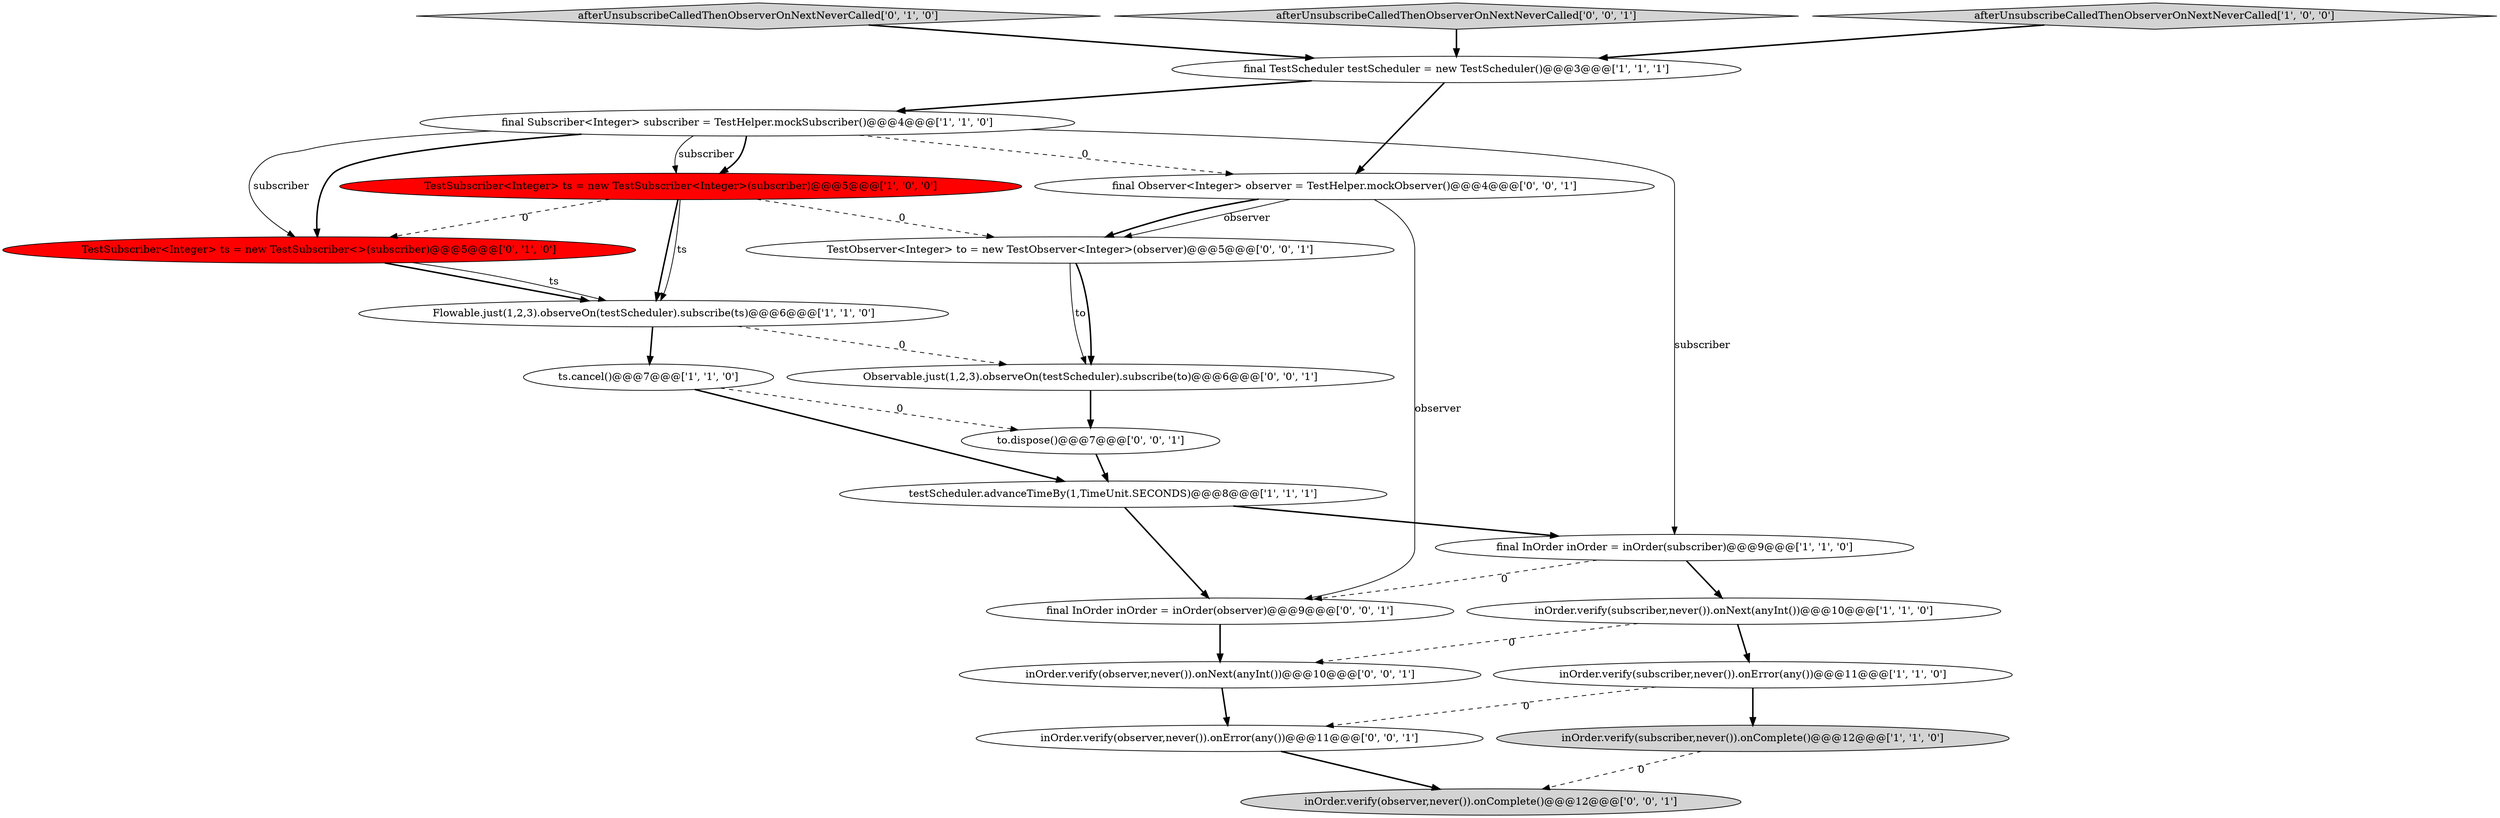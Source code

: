 digraph {
11 [style = filled, label = "afterUnsubscribeCalledThenObserverOnNextNeverCalled['0', '1', '0']", fillcolor = lightgray, shape = diamond image = "AAA0AAABBB2BBB"];
10 [style = filled, label = "testScheduler.advanceTimeBy(1,TimeUnit.SECONDS)@@@8@@@['1', '1', '1']", fillcolor = white, shape = ellipse image = "AAA0AAABBB1BBB"];
7 [style = filled, label = "inOrder.verify(subscriber,never()).onError(any())@@@11@@@['1', '1', '0']", fillcolor = white, shape = ellipse image = "AAA0AAABBB1BBB"];
16 [style = filled, label = "final InOrder inOrder = inOrder(observer)@@@9@@@['0', '0', '1']", fillcolor = white, shape = ellipse image = "AAA0AAABBB3BBB"];
1 [style = filled, label = "ts.cancel()@@@7@@@['1', '1', '0']", fillcolor = white, shape = ellipse image = "AAA0AAABBB1BBB"];
0 [style = filled, label = "final TestScheduler testScheduler = new TestScheduler()@@@3@@@['1', '1', '1']", fillcolor = white, shape = ellipse image = "AAA0AAABBB1BBB"];
9 [style = filled, label = "inOrder.verify(subscriber,never()).onComplete()@@@12@@@['1', '1', '0']", fillcolor = lightgray, shape = ellipse image = "AAA0AAABBB1BBB"];
12 [style = filled, label = "TestSubscriber<Integer> ts = new TestSubscriber<>(subscriber)@@@5@@@['0', '1', '0']", fillcolor = red, shape = ellipse image = "AAA1AAABBB2BBB"];
15 [style = filled, label = "inOrder.verify(observer,never()).onNext(anyInt())@@@10@@@['0', '0', '1']", fillcolor = white, shape = ellipse image = "AAA0AAABBB3BBB"];
5 [style = filled, label = "inOrder.verify(subscriber,never()).onNext(anyInt())@@@10@@@['1', '1', '0']", fillcolor = white, shape = ellipse image = "AAA0AAABBB1BBB"];
19 [style = filled, label = "inOrder.verify(observer,never()).onComplete()@@@12@@@['0', '0', '1']", fillcolor = lightgray, shape = ellipse image = "AAA0AAABBB3BBB"];
18 [style = filled, label = "afterUnsubscribeCalledThenObserverOnNextNeverCalled['0', '0', '1']", fillcolor = lightgray, shape = diamond image = "AAA0AAABBB3BBB"];
8 [style = filled, label = "Flowable.just(1,2,3).observeOn(testScheduler).subscribe(ts)@@@6@@@['1', '1', '0']", fillcolor = white, shape = ellipse image = "AAA0AAABBB1BBB"];
21 [style = filled, label = "TestObserver<Integer> to = new TestObserver<Integer>(observer)@@@5@@@['0', '0', '1']", fillcolor = white, shape = ellipse image = "AAA0AAABBB3BBB"];
20 [style = filled, label = "final Observer<Integer> observer = TestHelper.mockObserver()@@@4@@@['0', '0', '1']", fillcolor = white, shape = ellipse image = "AAA0AAABBB3BBB"];
3 [style = filled, label = "TestSubscriber<Integer> ts = new TestSubscriber<Integer>(subscriber)@@@5@@@['1', '0', '0']", fillcolor = red, shape = ellipse image = "AAA1AAABBB1BBB"];
2 [style = filled, label = "afterUnsubscribeCalledThenObserverOnNextNeverCalled['1', '0', '0']", fillcolor = lightgray, shape = diamond image = "AAA0AAABBB1BBB"];
13 [style = filled, label = "Observable.just(1,2,3).observeOn(testScheduler).subscribe(to)@@@6@@@['0', '0', '1']", fillcolor = white, shape = ellipse image = "AAA0AAABBB3BBB"];
14 [style = filled, label = "to.dispose()@@@7@@@['0', '0', '1']", fillcolor = white, shape = ellipse image = "AAA0AAABBB3BBB"];
4 [style = filled, label = "final InOrder inOrder = inOrder(subscriber)@@@9@@@['1', '1', '0']", fillcolor = white, shape = ellipse image = "AAA0AAABBB1BBB"];
6 [style = filled, label = "final Subscriber<Integer> subscriber = TestHelper.mockSubscriber()@@@4@@@['1', '1', '0']", fillcolor = white, shape = ellipse image = "AAA0AAABBB1BBB"];
17 [style = filled, label = "inOrder.verify(observer,never()).onError(any())@@@11@@@['0', '0', '1']", fillcolor = white, shape = ellipse image = "AAA0AAABBB3BBB"];
6->3 [style = bold, label=""];
16->15 [style = bold, label=""];
4->16 [style = dashed, label="0"];
3->21 [style = dashed, label="0"];
1->14 [style = dashed, label="0"];
0->6 [style = bold, label=""];
6->20 [style = dashed, label="0"];
3->8 [style = solid, label="ts"];
20->21 [style = solid, label="observer"];
7->17 [style = dashed, label="0"];
14->10 [style = bold, label=""];
17->19 [style = bold, label=""];
21->13 [style = solid, label="to"];
8->13 [style = dashed, label="0"];
20->21 [style = bold, label=""];
9->19 [style = dashed, label="0"];
7->9 [style = bold, label=""];
8->1 [style = bold, label=""];
15->17 [style = bold, label=""];
20->16 [style = solid, label="observer"];
2->0 [style = bold, label=""];
11->0 [style = bold, label=""];
3->12 [style = dashed, label="0"];
10->16 [style = bold, label=""];
6->3 [style = solid, label="subscriber"];
12->8 [style = bold, label=""];
3->8 [style = bold, label=""];
10->4 [style = bold, label=""];
6->12 [style = solid, label="subscriber"];
5->7 [style = bold, label=""];
0->20 [style = bold, label=""];
12->8 [style = solid, label="ts"];
5->15 [style = dashed, label="0"];
1->10 [style = bold, label=""];
6->4 [style = solid, label="subscriber"];
4->5 [style = bold, label=""];
13->14 [style = bold, label=""];
18->0 [style = bold, label=""];
21->13 [style = bold, label=""];
6->12 [style = bold, label=""];
}
